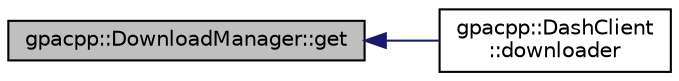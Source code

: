 digraph "gpacpp::DownloadManager::get"
{
 // INTERACTIVE_SVG=YES
  edge [fontname="Helvetica",fontsize="10",labelfontname="Helvetica",labelfontsize="10"];
  node [fontname="Helvetica",fontsize="10",shape=record];
  rankdir="LR";
  Node1 [label="gpacpp::DownloadManager::get",height=0.2,width=0.4,color="black", fillcolor="grey75", style="filled", fontcolor="black"];
  Node1 -> Node2 [dir="back",color="midnightblue",fontsize="10",style="solid",fontname="Helvetica"];
  Node2 [label="gpacpp::DashClient\l::downloader",height=0.2,width=0.4,color="black", fillcolor="white", style="filled",URL="$classgpacpp_1_1_dash_client.html#ac447fc4a1ca19dd72a597481b02de6d4"];
}
